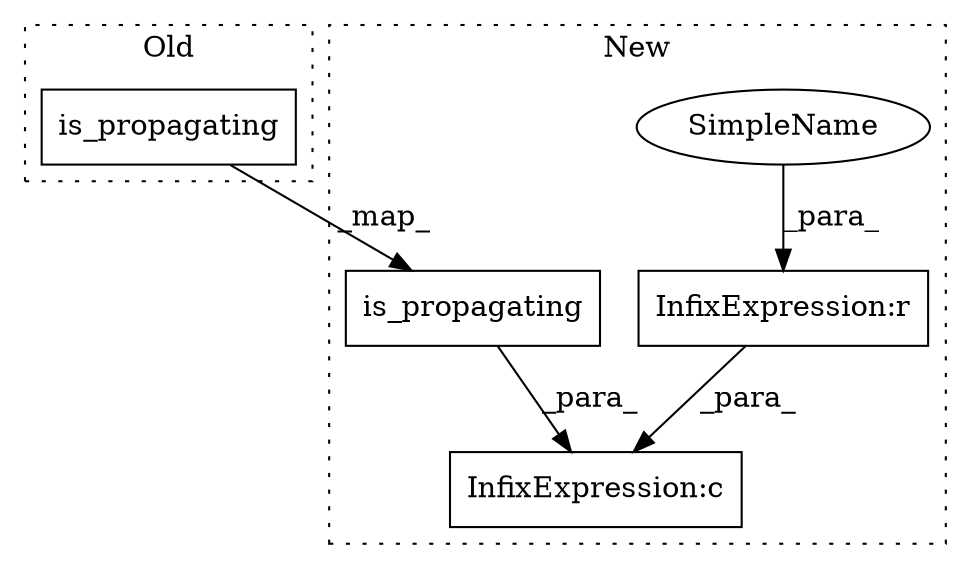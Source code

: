 digraph G {
subgraph cluster0 {
1 [label="is_propagating" a="32" s="1199,1238" l="15,1" shape="box"];
label = "Old";
style="dotted";
}
subgraph cluster1 {
2 [label="is_propagating" a="32" s="1218,1257" l="15,1" shape="box"];
3 [label="InfixExpression:c" a="27" s="1208" l="4" shape="box"];
4 [label="InfixExpression:r" a="27" s="1199" l="4" shape="box"];
5 [label="SimpleName" a="42" s="1194" l="5" shape="ellipse"];
label = "New";
style="dotted";
}
1 -> 2 [label="_map_"];
2 -> 3 [label="_para_"];
4 -> 3 [label="_para_"];
5 -> 4 [label="_para_"];
}